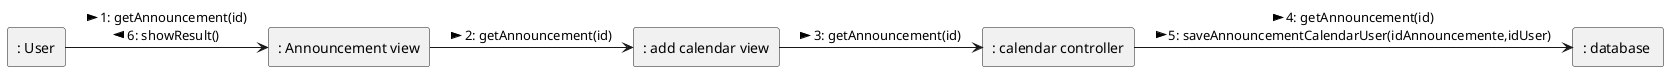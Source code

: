@startuml uc2_2_add_calendar_c

rectangle ": User" as user
rectangle ": Announcement view" as view
rectangle ": add calendar view" as calendarView
rectangle ": calendar controller" as controller2
rectangle ": database " as database3

user --r-> view : > 1: getAnnouncement(id) \n 6: showResult() <
view --r-> calendarView : > 2: getAnnouncement(id)
calendarView --r-> controller2 : > 3: getAnnouncement(id)
controller2 --r-> database3 : > 4: getAnnouncement(id) \n 5: saveAnnouncementCalendarUser(idAnnouncemente,idUser) >

@enduml